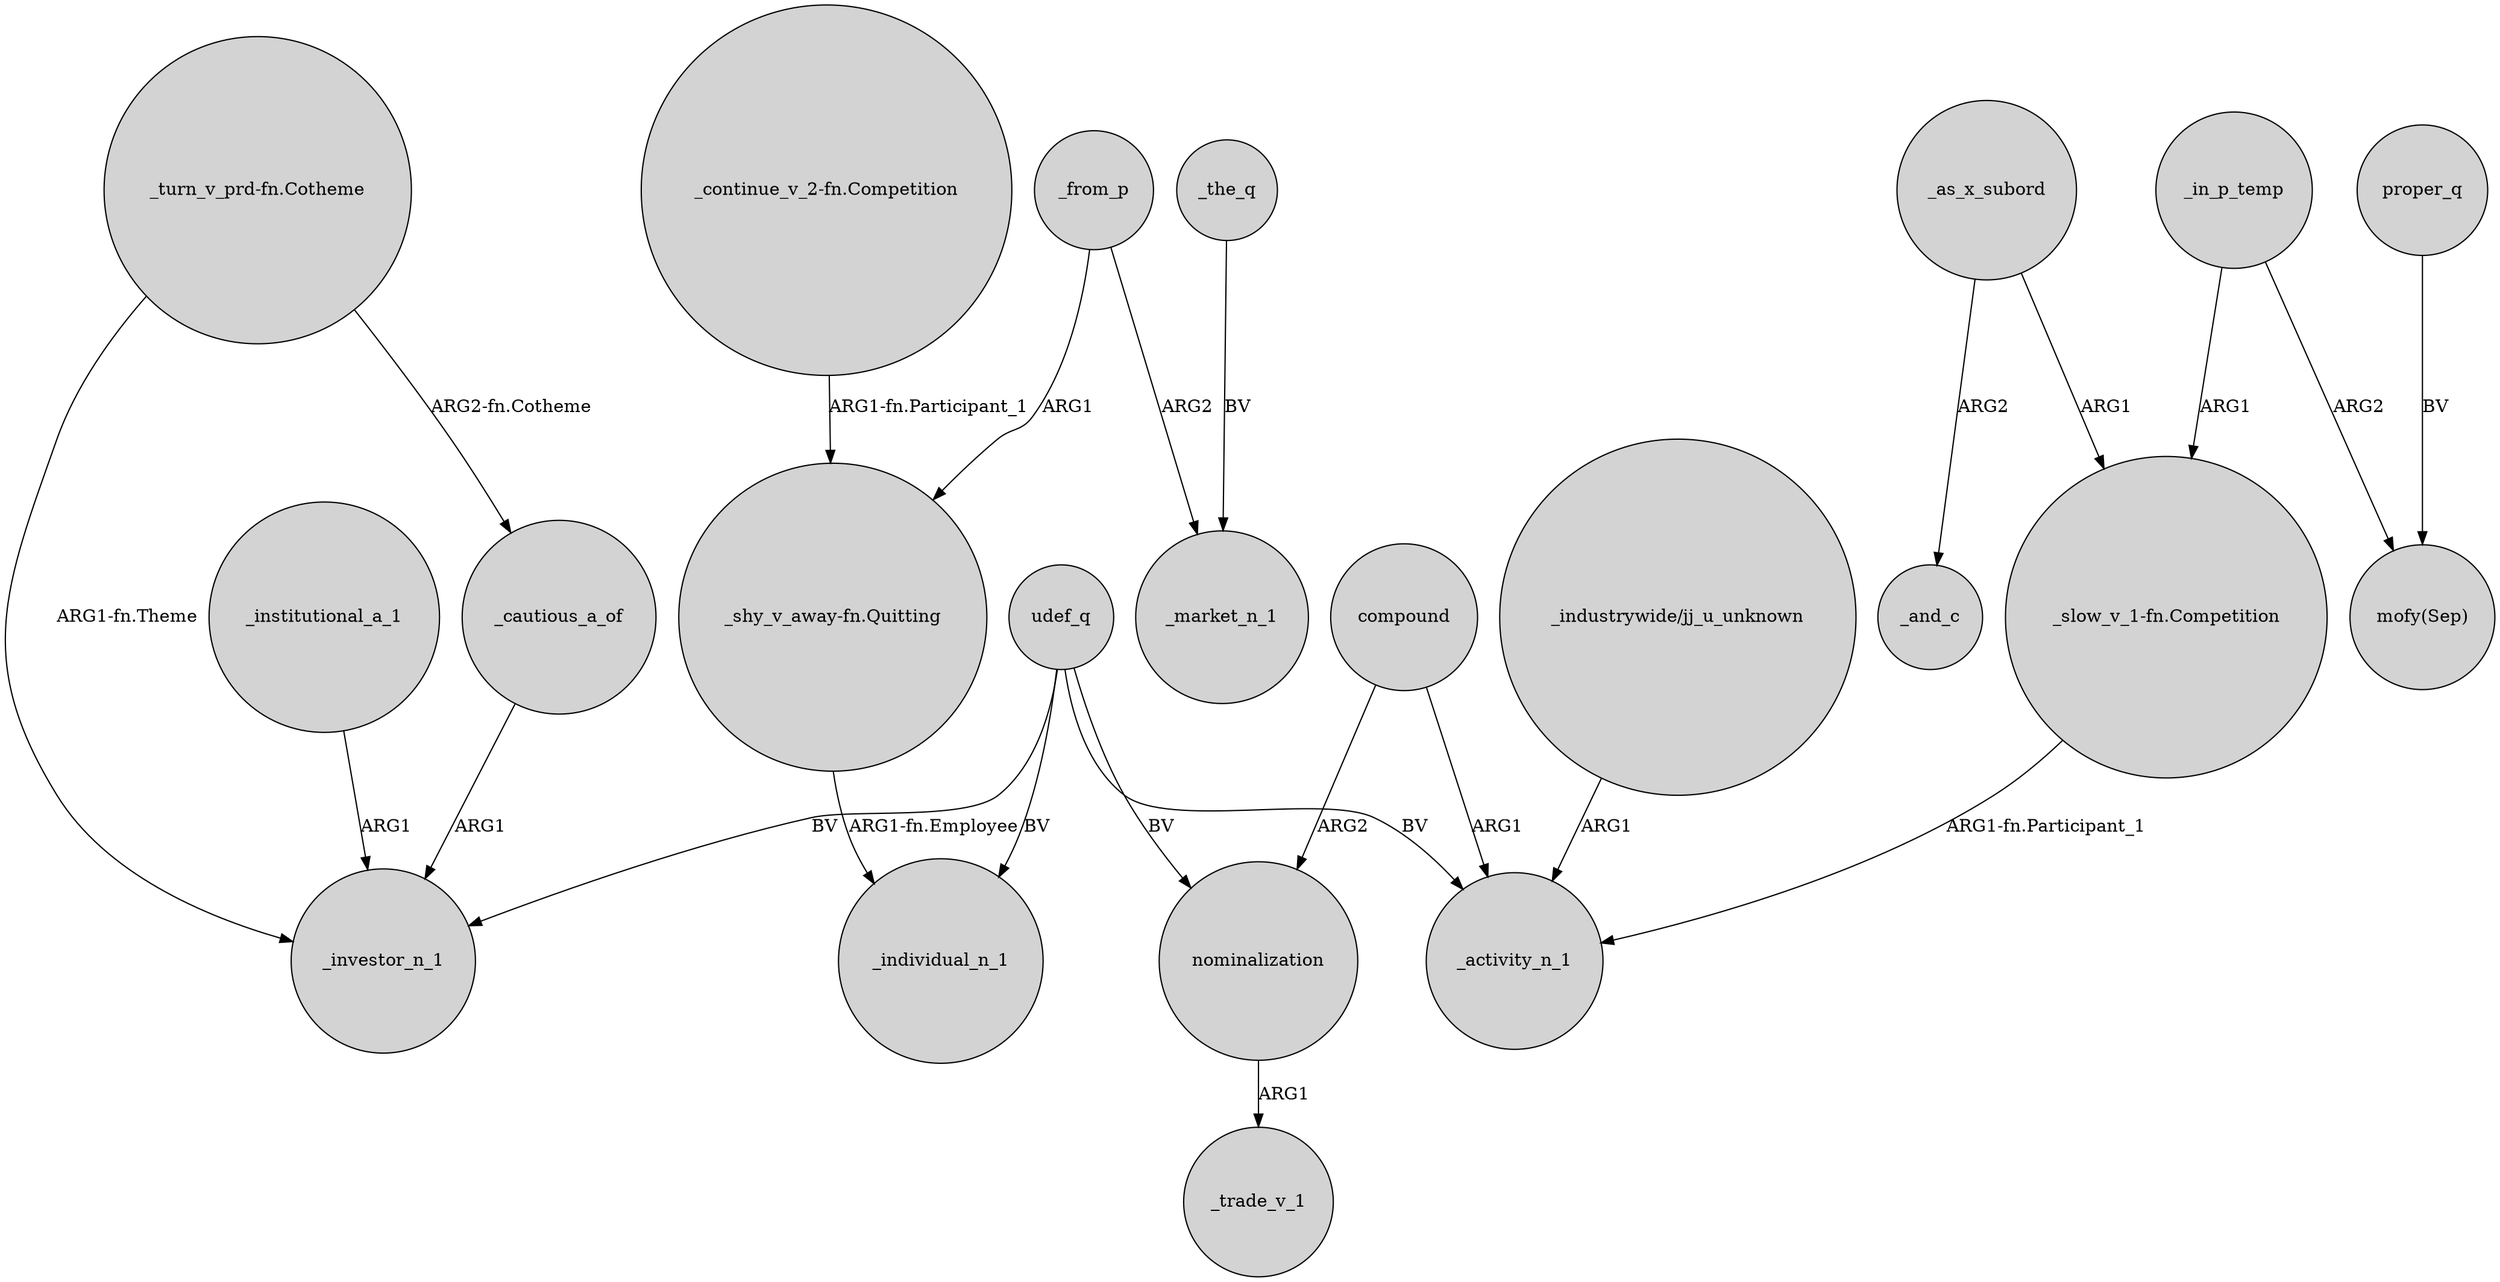 digraph {
	node [shape=circle style=filled]
	_cautious_a_of -> _investor_n_1 [label=ARG1]
	udef_q -> nominalization [label=BV]
	"_turn_v_prd-fn.Cotheme" -> _cautious_a_of [label="ARG2-fn.Cotheme"]
	_as_x_subord -> "_slow_v_1-fn.Competition" [label=ARG1]
	_as_x_subord -> _and_c [label=ARG2]
	_the_q -> _market_n_1 [label=BV]
	_from_p -> "_shy_v_away-fn.Quitting" [label=ARG1]
	compound -> nominalization [label=ARG2]
	"_turn_v_prd-fn.Cotheme" -> _investor_n_1 [label="ARG1-fn.Theme"]
	"_slow_v_1-fn.Competition" -> _activity_n_1 [label="ARG1-fn.Participant_1"]
	udef_q -> _individual_n_1 [label=BV]
	_from_p -> _market_n_1 [label=ARG2]
	_in_p_temp -> "_slow_v_1-fn.Competition" [label=ARG1]
	proper_q -> "mofy(Sep)" [label=BV]
	"_continue_v_2-fn.Competition" -> "_shy_v_away-fn.Quitting" [label="ARG1-fn.Participant_1"]
	udef_q -> _investor_n_1 [label=BV]
	"_industrywide/jj_u_unknown" -> _activity_n_1 [label=ARG1]
	udef_q -> _activity_n_1 [label=BV]
	_institutional_a_1 -> _investor_n_1 [label=ARG1]
	nominalization -> _trade_v_1 [label=ARG1]
	_in_p_temp -> "mofy(Sep)" [label=ARG2]
	compound -> _activity_n_1 [label=ARG1]
	"_shy_v_away-fn.Quitting" -> _individual_n_1 [label="ARG1-fn.Employee"]
}
